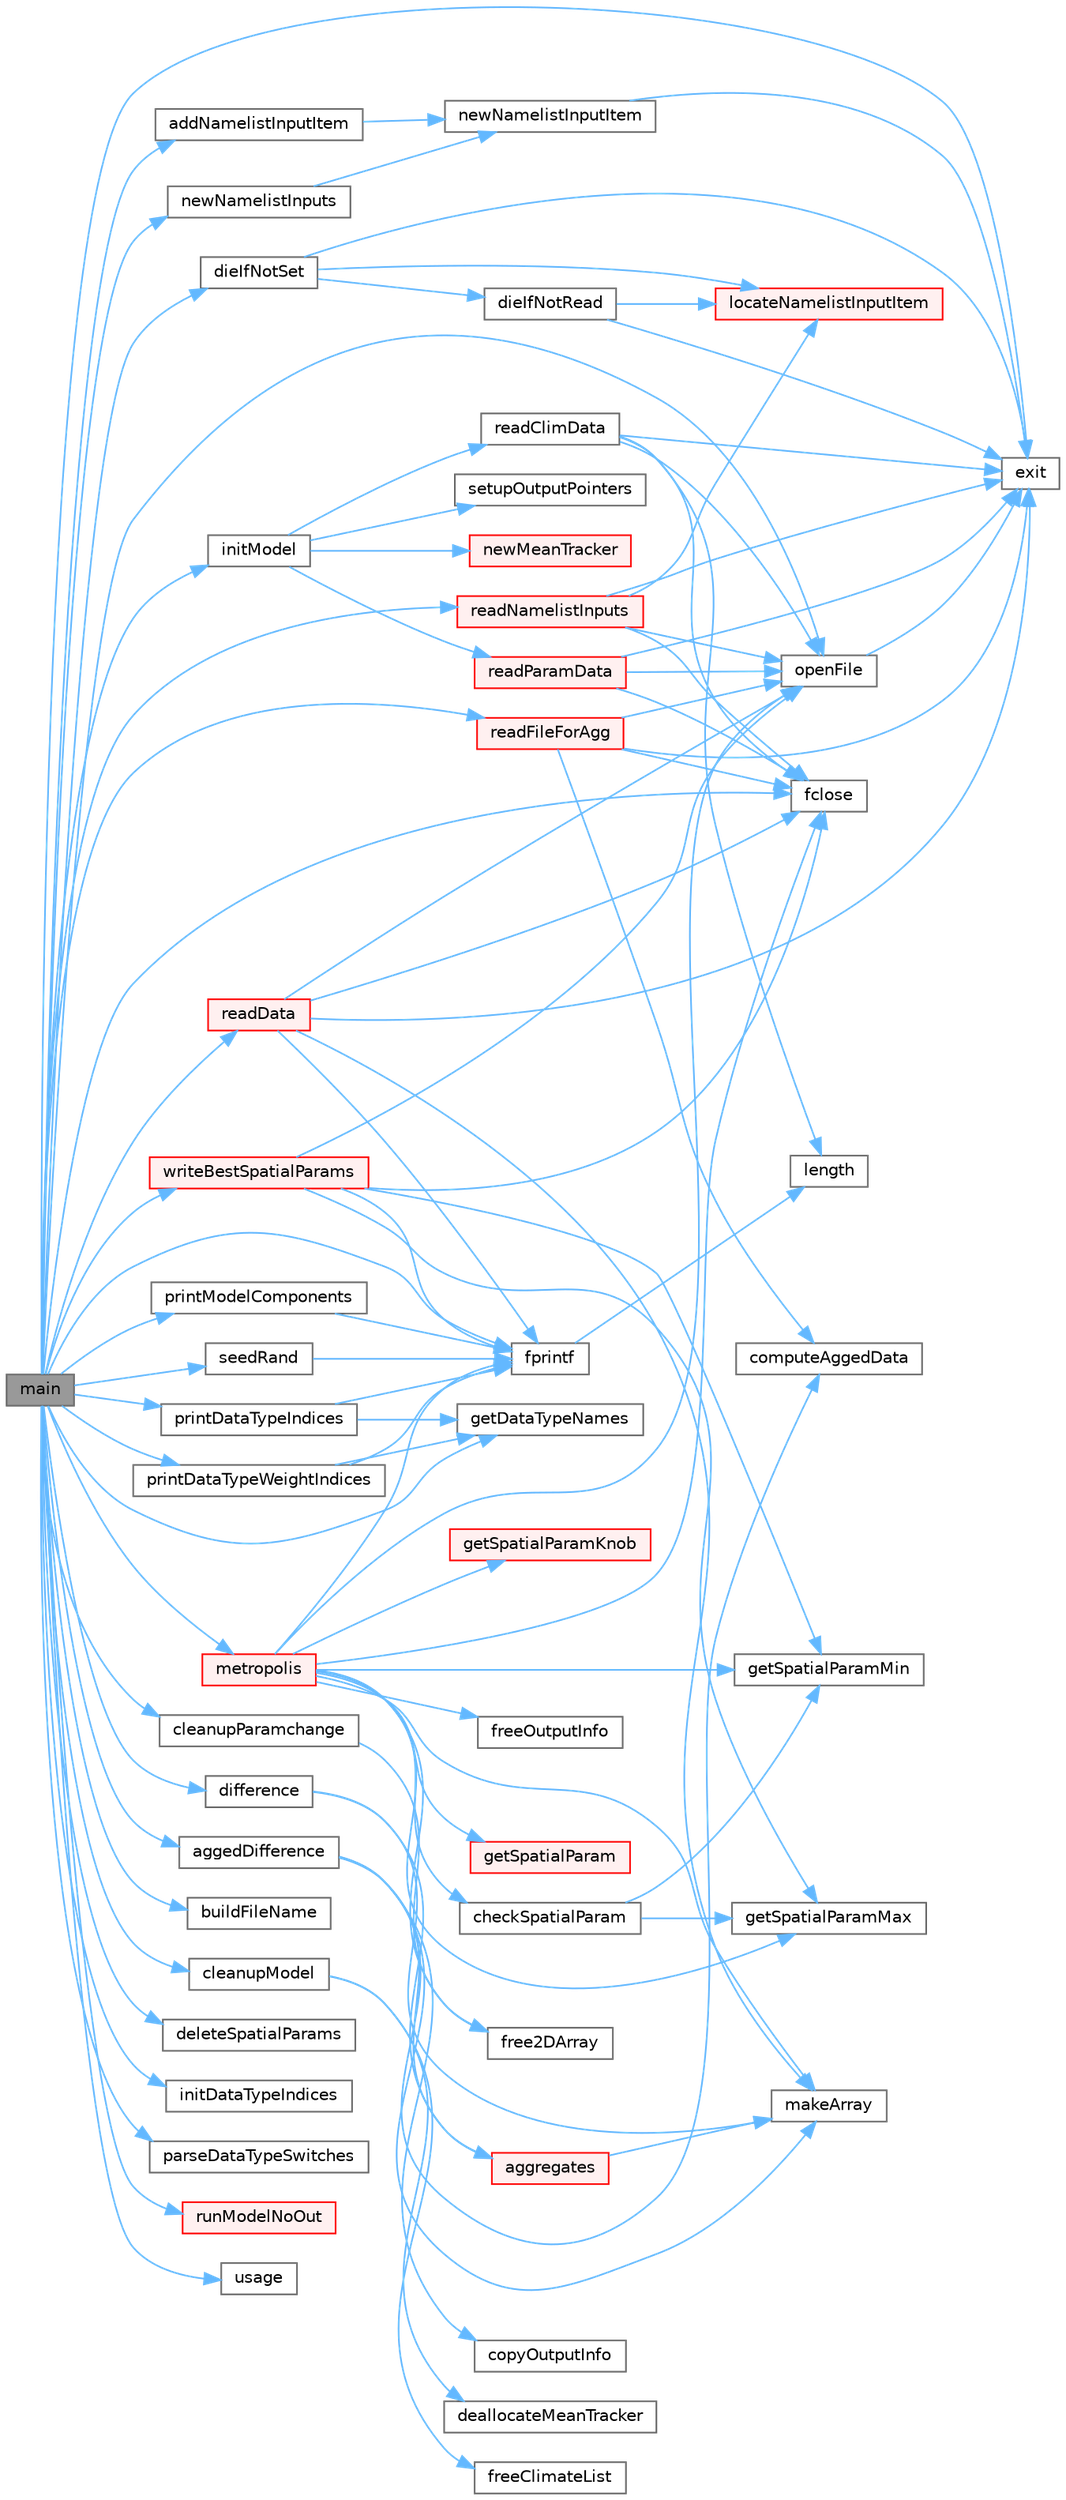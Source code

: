 digraph "main"
{
 // LATEX_PDF_SIZE
  bgcolor="transparent";
  edge [fontname=Helvetica,fontsize=10,labelfontname=Helvetica,labelfontsize=10];
  node [fontname=Helvetica,fontsize=10,shape=box,height=0.2,width=0.4];
  rankdir="LR";
  Node1 [id="Node000001",label="main",height=0.2,width=0.4,color="gray40", fillcolor="grey60", style="filled", fontcolor="black",tooltip=" "];
  Node1 -> Node2 [id="edge1_Node000001_Node000002",color="steelblue1",style="solid",tooltip=" "];
  Node2 [id="Node000002",label="addNamelistInputItem",height=0.2,width=0.4,color="grey40", fillcolor="white", style="filled",URL="$de/d51/namelist_input_8c.html#ad016a2850c4d6d86e1bf8e1291846844",tooltip=" "];
  Node2 -> Node3 [id="edge2_Node000002_Node000003",color="steelblue1",style="solid",tooltip=" "];
  Node3 [id="Node000003",label="newNamelistInputItem",height=0.2,width=0.4,color="grey40", fillcolor="white", style="filled",URL="$de/d51/namelist_input_8c.html#acb2ba057fb8ca7fafc5fc8fae20a0fed",tooltip=" "];
  Node3 -> Node4 [id="edge3_Node000003_Node000004",color="steelblue1",style="solid",tooltip=" "];
  Node4 [id="Node000004",label="exit",height=0.2,width=0.4,color="grey40", fillcolor="white", style="filled",URL="$da/d39/exit_handler_8c.html#a7b17e5913b7dff48eec9ba3976ccfd3c",tooltip=" "];
  Node1 -> Node5 [id="edge4_Node000001_Node000005",color="steelblue1",style="solid",tooltip=" "];
  Node5 [id="Node000005",label="aggedDifference",height=0.2,width=0.4,color="grey40", fillcolor="white", style="filled",URL="$d7/d0b/paramchange_8c.html#aaf4a74406a3f1ef2212c05de076571a9",tooltip=" "];
  Node5 -> Node6 [id="edge5_Node000005_Node000006",color="steelblue1",style="solid",tooltip=" "];
  Node6 [id="Node000006",label="aggregates",height=0.2,width=0.4,color="red", fillcolor="#FFF0F0", style="filled",URL="$d7/d0b/paramchange_8c.html#a5149a58f135f318f2fc444287457cbcb",tooltip=" "];
  Node6 -> Node7 [id="edge6_Node000006_Node000007",color="steelblue1",style="solid",tooltip=" "];
  Node7 [id="Node000007",label="makeArray",height=0.2,width=0.4,color="grey40", fillcolor="white", style="filled",URL="$d9/dae/_s_i_p_n_e_topts_in_2util_8c.html#a21c26b5db93cc2c6817b9a953683280f",tooltip=" "];
  Node5 -> Node9 [id="edge7_Node000005_Node000009",color="steelblue1",style="solid",tooltip=" "];
  Node9 [id="Node000009",label="computeAggedData",height=0.2,width=0.4,color="grey40", fillcolor="white", style="filled",URL="$d7/d0b/paramchange_8c.html#ad221c501372d00e63f0b38fe0b3fc294",tooltip=" "];
  Node5 -> Node10 [id="edge8_Node000005_Node000010",color="steelblue1",style="solid",tooltip=" "];
  Node10 [id="Node000010",label="copyOutputInfo",height=0.2,width=0.4,color="grey40", fillcolor="white", style="filled",URL="$d7/d0b/paramchange_8c.html#a8590e6a4e09c79942a5ce0933218c083",tooltip=" "];
  Node5 -> Node7 [id="edge9_Node000005_Node000007",color="steelblue1",style="solid",tooltip=" "];
  Node1 -> Node11 [id="edge10_Node000001_Node000011",color="steelblue1",style="solid",tooltip=" "];
  Node11 [id="Node000011",label="buildFileName",height=0.2,width=0.4,color="grey40", fillcolor="white", style="filled",URL="$de/df1/util_8c.html#aaf26e57eedf3733a337d8d421ff599ef",tooltip=" "];
  Node1 -> Node12 [id="edge11_Node000001_Node000012",color="steelblue1",style="solid",tooltip=" "];
  Node12 [id="Node000012",label="cleanupModel",height=0.2,width=0.4,color="grey40", fillcolor="white", style="filled",URL="$d7/d63/sipnetv_jan2007_8c.html#a08ec54c820e36b47473164178295a1a8",tooltip=" "];
  Node12 -> Node13 [id="edge12_Node000012_Node000013",color="steelblue1",style="solid",tooltip=" "];
  Node13 [id="Node000013",label="deallocateMeanTracker",height=0.2,width=0.4,color="grey40", fillcolor="white", style="filled",URL="$d5/d1f/runmean_8c.html#ac19d52df9855de7455e094c7d9b11e79",tooltip=" "];
  Node12 -> Node14 [id="edge13_Node000012_Node000014",color="steelblue1",style="solid",tooltip=" "];
  Node14 [id="Node000014",label="freeClimateList",height=0.2,width=0.4,color="grey40", fillcolor="white", style="filled",URL="$d7/d63/sipnetv_jan2007_8c.html#ab780d817ab18239d11a00ce186690aac",tooltip=" "];
  Node1 -> Node15 [id="edge14_Node000001_Node000015",color="steelblue1",style="solid",tooltip=" "];
  Node15 [id="Node000015",label="cleanupParamchange",height=0.2,width=0.4,color="grey40", fillcolor="white", style="filled",URL="$d7/d0b/paramchange_8c.html#ac6075d51cb0a0e3ba11a6e6b45c885cd",tooltip=" "];
  Node15 -> Node16 [id="edge15_Node000015_Node000016",color="steelblue1",style="solid",tooltip=" "];
  Node16 [id="Node000016",label="free2DArray",height=0.2,width=0.4,color="grey40", fillcolor="white", style="filled",URL="$d9/dae/_s_i_p_n_e_topts_in_2util_8c.html#a7611ac8af983ccdaaadddb7de7b53c2b",tooltip=" "];
  Node1 -> Node17 [id="edge16_Node000001_Node000017",color="steelblue1",style="solid",tooltip=" "];
  Node17 [id="Node000017",label="deleteSpatialParams",height=0.2,width=0.4,color="grey40", fillcolor="white", style="filled",URL="$d7/dd8/_s_i_p_n_e_topts_in_2spatial_params_8c.html#a404edabdefb1ee943ba2b58f9c0dac37",tooltip=" "];
  Node1 -> Node18 [id="edge17_Node000001_Node000018",color="steelblue1",style="solid",tooltip=" "];
  Node18 [id="Node000018",label="dieIfNotSet",height=0.2,width=0.4,color="grey40", fillcolor="white", style="filled",URL="$de/d51/namelist_input_8c.html#a772ff58a00c37e6ab6deb3adf4c80961",tooltip=" "];
  Node18 -> Node19 [id="edge18_Node000018_Node000019",color="steelblue1",style="solid",tooltip=" "];
  Node19 [id="Node000019",label="dieIfNotRead",height=0.2,width=0.4,color="grey40", fillcolor="white", style="filled",URL="$de/d51/namelist_input_8c.html#ab1d47aa92c7e147232c807e5398f71b2",tooltip=" "];
  Node19 -> Node4 [id="edge19_Node000019_Node000004",color="steelblue1",style="solid",tooltip=" "];
  Node19 -> Node20 [id="edge20_Node000019_Node000020",color="steelblue1",style="solid",tooltip=" "];
  Node20 [id="Node000020",label="locateNamelistInputItem",height=0.2,width=0.4,color="red", fillcolor="#FFF0F0", style="filled",URL="$de/d51/namelist_input_8c.html#a1760d913193d3c293fc6151bb823a2f2",tooltip=" "];
  Node18 -> Node4 [id="edge21_Node000018_Node000004",color="steelblue1",style="solid",tooltip=" "];
  Node18 -> Node20 [id="edge22_Node000018_Node000020",color="steelblue1",style="solid",tooltip=" "];
  Node1 -> Node22 [id="edge23_Node000001_Node000022",color="steelblue1",style="solid",tooltip=" "];
  Node22 [id="Node000022",label="difference",height=0.2,width=0.4,color="grey40", fillcolor="white", style="filled",URL="$d7/d0b/paramchange_8c.html#a56e529386e650868ae87f72ab581a108",tooltip=" "];
  Node22 -> Node6 [id="edge24_Node000022_Node000006",color="steelblue1",style="solid",tooltip=" "];
  Node22 -> Node7 [id="edge25_Node000022_Node000007",color="steelblue1",style="solid",tooltip=" "];
  Node1 -> Node4 [id="edge26_Node000001_Node000004",color="steelblue1",style="solid",tooltip=" "];
  Node1 -> Node23 [id="edge27_Node000001_Node000023",color="steelblue1",style="solid",tooltip=" "];
  Node23 [id="Node000023",label="fclose",height=0.2,width=0.4,color="grey40", fillcolor="white", style="filled",URL="$de/d55/preprocess_2climsteps_8m.html#a09890cf585bffdc75d5810e054f62779",tooltip=" "];
  Node1 -> Node24 [id="edge28_Node000001_Node000024",color="steelblue1",style="solid",tooltip=" "];
  Node24 [id="Node000024",label="fprintf",height=0.2,width=0.4,color="grey40", fillcolor="white", style="filled",URL="$db/d38/splitdata_8m.html#a1b55763cc205d6b6f157eefb24e20e4c",tooltip=" "];
  Node24 -> Node25 [id="edge29_Node000024_Node000025",color="steelblue1",style="solid",tooltip=" "];
  Node25 [id="Node000025",label="length",height=0.2,width=0.4,color="grey40", fillcolor="white", style="filled",URL="$d9/dce/daylen_8m.html#a86e0024c249e4a09333409ec56451e1e",tooltip=" "];
  Node1 -> Node26 [id="edge30_Node000001_Node000026",color="steelblue1",style="solid",tooltip=" "];
  Node26 [id="Node000026",label="getDataTypeNames",height=0.2,width=0.4,color="grey40", fillcolor="white", style="filled",URL="$d7/d63/sipnetv_jan2007_8c.html#a50b2be5026bf5e3947eff9f09ed821db",tooltip=" "];
  Node1 -> Node27 [id="edge31_Node000001_Node000027",color="steelblue1",style="solid",tooltip=" "];
  Node27 [id="Node000027",label="initDataTypeIndices",height=0.2,width=0.4,color="grey40", fillcolor="white", style="filled",URL="$d2/d27/ml-metrorun_8c.html#a02c81e3a12dadf2d7ed0ffed9f3e21f6",tooltip=" "];
  Node1 -> Node28 [id="edge32_Node000001_Node000028",color="steelblue1",style="solid",tooltip=" "];
  Node28 [id="Node000028",label="initModel",height=0.2,width=0.4,color="grey40", fillcolor="white", style="filled",URL="$d7/d63/sipnetv_jan2007_8c.html#aab8396814fda2fdceeb284a7dca28fae",tooltip=" "];
  Node28 -> Node29 [id="edge33_Node000028_Node000029",color="steelblue1",style="solid",tooltip=" "];
  Node29 [id="Node000029",label="newMeanTracker",height=0.2,width=0.4,color="red", fillcolor="#FFF0F0", style="filled",URL="$d5/d1f/runmean_8c.html#a05982cf71148e3b1c4d8a2a14e0c93ab",tooltip=" "];
  Node28 -> Node31 [id="edge34_Node000028_Node000031",color="steelblue1",style="solid",tooltip=" "];
  Node31 [id="Node000031",label="readClimData",height=0.2,width=0.4,color="grey40", fillcolor="white", style="filled",URL="$d7/d63/sipnetv_jan2007_8c.html#a7f73f9d495f52b35feaaaf9a471370ae",tooltip=" "];
  Node31 -> Node4 [id="edge35_Node000031_Node000004",color="steelblue1",style="solid",tooltip=" "];
  Node31 -> Node23 [id="edge36_Node000031_Node000023",color="steelblue1",style="solid",tooltip=" "];
  Node31 -> Node25 [id="edge37_Node000031_Node000025",color="steelblue1",style="solid",tooltip=" "];
  Node31 -> Node32 [id="edge38_Node000031_Node000032",color="steelblue1",style="solid",tooltip=" "];
  Node32 [id="Node000032",label="openFile",height=0.2,width=0.4,color="grey40", fillcolor="white", style="filled",URL="$d9/d0c/bintotxt_8c.html#a043eed78149456a0cf4a77a71a6e340b",tooltip=" "];
  Node32 -> Node4 [id="edge39_Node000032_Node000004",color="steelblue1",style="solid",tooltip=" "];
  Node28 -> Node33 [id="edge40_Node000028_Node000033",color="steelblue1",style="solid",tooltip=" "];
  Node33 [id="Node000033",label="readParamData",height=0.2,width=0.4,color="red", fillcolor="#FFF0F0", style="filled",URL="$d7/d63/sipnetv_jan2007_8c.html#a28969b6887eee8f92820233b3738e879",tooltip=" "];
  Node33 -> Node4 [id="edge41_Node000033_Node000004",color="steelblue1",style="solid",tooltip=" "];
  Node33 -> Node23 [id="edge42_Node000033_Node000023",color="steelblue1",style="solid",tooltip=" "];
  Node33 -> Node32 [id="edge43_Node000033_Node000032",color="steelblue1",style="solid",tooltip=" "];
  Node28 -> Node39 [id="edge44_Node000028_Node000039",color="steelblue1",style="solid",tooltip=" "];
  Node39 [id="Node000039",label="setupOutputPointers",height=0.2,width=0.4,color="grey40", fillcolor="white", style="filled",URL="$d7/d63/sipnetv_jan2007_8c.html#a71bf09e1fcb91e2c9943759635f763f0",tooltip=" "];
  Node1 -> Node40 [id="edge45_Node000001_Node000040",color="steelblue1",style="solid",tooltip=" "];
  Node40 [id="Node000040",label="metropolis",height=0.2,width=0.4,color="red", fillcolor="#FFF0F0", style="filled",URL="$d8/dd3/ml-metro5_8c.html#a3ba3195b055454f19d59a8751dde2058",tooltip=" "];
  Node40 -> Node41 [id="edge46_Node000040_Node000041",color="steelblue1",style="solid",tooltip=" "];
  Node41 [id="Node000041",label="checkSpatialParam",height=0.2,width=0.4,color="grey40", fillcolor="white", style="filled",URL="$d7/dd8/_s_i_p_n_e_topts_in_2spatial_params_8c.html#af80c34506d70fea40b26a5f33acec36b",tooltip=" "];
  Node41 -> Node42 [id="edge47_Node000041_Node000042",color="steelblue1",style="solid",tooltip=" "];
  Node42 [id="Node000042",label="getSpatialParamMax",height=0.2,width=0.4,color="grey40", fillcolor="white", style="filled",URL="$d7/dd8/_s_i_p_n_e_topts_in_2spatial_params_8c.html#a696f50b02206ae689549f1192f617cee",tooltip=" "];
  Node41 -> Node43 [id="edge48_Node000041_Node000043",color="steelblue1",style="solid",tooltip=" "];
  Node43 [id="Node000043",label="getSpatialParamMin",height=0.2,width=0.4,color="grey40", fillcolor="white", style="filled",URL="$d7/dd8/_s_i_p_n_e_topts_in_2spatial_params_8c.html#af17b7d53571217e6a8ef835e21843c40",tooltip=" "];
  Node40 -> Node23 [id="edge49_Node000040_Node000023",color="steelblue1",style="solid",tooltip=" "];
  Node40 -> Node24 [id="edge50_Node000040_Node000024",color="steelblue1",style="solid",tooltip=" "];
  Node40 -> Node16 [id="edge51_Node000040_Node000016",color="steelblue1",style="solid",tooltip=" "];
  Node40 -> Node44 [id="edge52_Node000040_Node000044",color="steelblue1",style="solid",tooltip=" "];
  Node44 [id="Node000044",label="freeOutputInfo",height=0.2,width=0.4,color="grey40", fillcolor="white", style="filled",URL="$d7/d0b/paramchange_8c.html#abdf74e5a817db25f73396354747b4f89",tooltip=" "];
  Node40 -> Node45 [id="edge53_Node000040_Node000045",color="steelblue1",style="solid",tooltip=" "];
  Node45 [id="Node000045",label="getSpatialParam",height=0.2,width=0.4,color="red", fillcolor="#FFF0F0", style="filled",URL="$d7/dd8/_s_i_p_n_e_topts_in_2spatial_params_8c.html#ac941eee725b3734909015835a7cad499",tooltip=" "];
  Node40 -> Node48 [id="edge54_Node000040_Node000048",color="steelblue1",style="solid",tooltip=" "];
  Node48 [id="Node000048",label="getSpatialParamKnob",height=0.2,width=0.4,color="red", fillcolor="#FFF0F0", style="filled",URL="$d7/dd8/_s_i_p_n_e_topts_in_2spatial_params_8c.html#ad7590f3126ce3f3e99c877e70f2ddbba",tooltip=" "];
  Node40 -> Node42 [id="edge55_Node000040_Node000042",color="steelblue1",style="solid",tooltip=" "];
  Node40 -> Node43 [id="edge56_Node000040_Node000043",color="steelblue1",style="solid",tooltip=" "];
  Node40 -> Node7 [id="edge57_Node000040_Node000007",color="steelblue1",style="solid",tooltip=" "];
  Node40 -> Node32 [id="edge58_Node000040_Node000032",color="steelblue1",style="solid",tooltip=" "];
  Node1 -> Node71 [id="edge59_Node000001_Node000071",color="steelblue1",style="solid",tooltip=" "];
  Node71 [id="Node000071",label="newNamelistInputs",height=0.2,width=0.4,color="grey40", fillcolor="white", style="filled",URL="$de/d51/namelist_input_8c.html#a42f2f5ee62e3578da51384bd2e57905c",tooltip=" "];
  Node71 -> Node3 [id="edge60_Node000071_Node000003",color="steelblue1",style="solid",tooltip=" "];
  Node1 -> Node32 [id="edge61_Node000001_Node000032",color="steelblue1",style="solid",tooltip=" "];
  Node1 -> Node72 [id="edge62_Node000001_Node000072",color="steelblue1",style="solid",tooltip=" "];
  Node72 [id="Node000072",label="parseDataTypeSwitches",height=0.2,width=0.4,color="grey40", fillcolor="white", style="filled",URL="$d2/d27/ml-metrorun_8c.html#af8c3a050f370170b56d3537673ce0541",tooltip=" "];
  Node1 -> Node73 [id="edge63_Node000001_Node000073",color="steelblue1",style="solid",tooltip=" "];
  Node73 [id="Node000073",label="printDataTypeIndices",height=0.2,width=0.4,color="grey40", fillcolor="white", style="filled",URL="$d2/d27/ml-metrorun_8c.html#a0d54c132fc816eca80b34dfd12ef60c5",tooltip=" "];
  Node73 -> Node24 [id="edge64_Node000073_Node000024",color="steelblue1",style="solid",tooltip=" "];
  Node73 -> Node26 [id="edge65_Node000073_Node000026",color="steelblue1",style="solid",tooltip=" "];
  Node1 -> Node74 [id="edge66_Node000001_Node000074",color="steelblue1",style="solid",tooltip=" "];
  Node74 [id="Node000074",label="printDataTypeWeightIndices",height=0.2,width=0.4,color="grey40", fillcolor="white", style="filled",URL="$d2/d27/ml-metrorun_8c.html#a0916f5cb64dc9fdad2442f7e71845d68",tooltip=" "];
  Node74 -> Node24 [id="edge67_Node000074_Node000024",color="steelblue1",style="solid",tooltip=" "];
  Node74 -> Node26 [id="edge68_Node000074_Node000026",color="steelblue1",style="solid",tooltip=" "];
  Node1 -> Node75 [id="edge69_Node000001_Node000075",color="steelblue1",style="solid",tooltip=" "];
  Node75 [id="Node000075",label="printModelComponents",height=0.2,width=0.4,color="grey40", fillcolor="white", style="filled",URL="$d7/d63/sipnetv_jan2007_8c.html#aed3527886ac1ed87fff8c530d8851819",tooltip=" "];
  Node75 -> Node24 [id="edge70_Node000075_Node000024",color="steelblue1",style="solid",tooltip=" "];
  Node1 -> Node76 [id="edge71_Node000001_Node000076",color="steelblue1",style="solid",tooltip=" "];
  Node76 [id="Node000076",label="readData",height=0.2,width=0.4,color="red", fillcolor="#FFF0F0", style="filled",URL="$d7/d0b/paramchange_8c.html#ab2e314f4a756e7a3631c88cf2c347da6",tooltip=" "];
  Node76 -> Node4 [id="edge72_Node000076_Node000004",color="steelblue1",style="solid",tooltip=" "];
  Node76 -> Node23 [id="edge73_Node000076_Node000023",color="steelblue1",style="solid",tooltip=" "];
  Node76 -> Node24 [id="edge74_Node000076_Node000024",color="steelblue1",style="solid",tooltip=" "];
  Node76 -> Node7 [id="edge75_Node000076_Node000007",color="steelblue1",style="solid",tooltip=" "];
  Node76 -> Node32 [id="edge76_Node000076_Node000032",color="steelblue1",style="solid",tooltip=" "];
  Node1 -> Node82 [id="edge77_Node000001_Node000082",color="steelblue1",style="solid",tooltip=" "];
  Node82 [id="Node000082",label="readFileForAgg",height=0.2,width=0.4,color="red", fillcolor="#FFF0F0", style="filled",URL="$d7/d0b/paramchange_8c.html#a849cd102825770b7b6f339c4ccaf5af7",tooltip=" "];
  Node82 -> Node9 [id="edge78_Node000082_Node000009",color="steelblue1",style="solid",tooltip=" "];
  Node82 -> Node4 [id="edge79_Node000082_Node000004",color="steelblue1",style="solid",tooltip=" "];
  Node82 -> Node23 [id="edge80_Node000082_Node000023",color="steelblue1",style="solid",tooltip=" "];
  Node82 -> Node32 [id="edge81_Node000082_Node000032",color="steelblue1",style="solid",tooltip=" "];
  Node1 -> Node83 [id="edge82_Node000001_Node000083",color="steelblue1",style="solid",tooltip=" "];
  Node83 [id="Node000083",label="readNamelistInputs",height=0.2,width=0.4,color="red", fillcolor="#FFF0F0", style="filled",URL="$de/d51/namelist_input_8c.html#aaa1a0ee6f8039a9093a037dabd221f02",tooltip=" "];
  Node83 -> Node4 [id="edge83_Node000083_Node000004",color="steelblue1",style="solid",tooltip=" "];
  Node83 -> Node23 [id="edge84_Node000083_Node000023",color="steelblue1",style="solid",tooltip=" "];
  Node83 -> Node20 [id="edge85_Node000083_Node000020",color="steelblue1",style="solid",tooltip=" "];
  Node83 -> Node32 [id="edge86_Node000083_Node000032",color="steelblue1",style="solid",tooltip=" "];
  Node1 -> Node85 [id="edge87_Node000001_Node000085",color="steelblue1",style="solid",tooltip=" "];
  Node85 [id="Node000085",label="runModelNoOut",height=0.2,width=0.4,color="red", fillcolor="#FFF0F0", style="filled",URL="$d7/d63/sipnetv_jan2007_8c.html#a2ac1d1cf6a1203f72d581617a9618026",tooltip=" "];
  Node1 -> Node116 [id="edge88_Node000001_Node000116",color="steelblue1",style="solid",tooltip=" "];
  Node116 [id="Node000116",label="seedRand",height=0.2,width=0.4,color="grey40", fillcolor="white", style="filled",URL="$d9/dae/_s_i_p_n_e_topts_in_2util_8c.html#ad2222db949c03ef23f3e1a192af45aef",tooltip=" "];
  Node116 -> Node24 [id="edge89_Node000116_Node000024",color="steelblue1",style="solid",tooltip=" "];
  Node1 -> Node117 [id="edge90_Node000001_Node000117",color="steelblue1",style="solid",tooltip=" "];
  Node117 [id="Node000117",label="usage",height=0.2,width=0.4,color="grey40", fillcolor="white", style="filled",URL="$d2/d27/ml-metrorun_8c.html#af3fc073cbe5282a8dcb2a1380512b3e8",tooltip=" "];
  Node1 -> Node118 [id="edge91_Node000001_Node000118",color="steelblue1",style="solid",tooltip=" "];
  Node118 [id="Node000118",label="writeBestSpatialParams",height=0.2,width=0.4,color="red", fillcolor="#FFF0F0", style="filled",URL="$d7/dd8/_s_i_p_n_e_topts_in_2spatial_params_8c.html#ae918b13eb56eefd70054c089216b2106",tooltip=" "];
  Node118 -> Node23 [id="edge92_Node000118_Node000023",color="steelblue1",style="solid",tooltip=" "];
  Node118 -> Node24 [id="edge93_Node000118_Node000024",color="steelblue1",style="solid",tooltip=" "];
  Node118 -> Node42 [id="edge94_Node000118_Node000042",color="steelblue1",style="solid",tooltip=" "];
  Node118 -> Node43 [id="edge95_Node000118_Node000043",color="steelblue1",style="solid",tooltip=" "];
  Node118 -> Node32 [id="edge96_Node000118_Node000032",color="steelblue1",style="solid",tooltip=" "];
}
